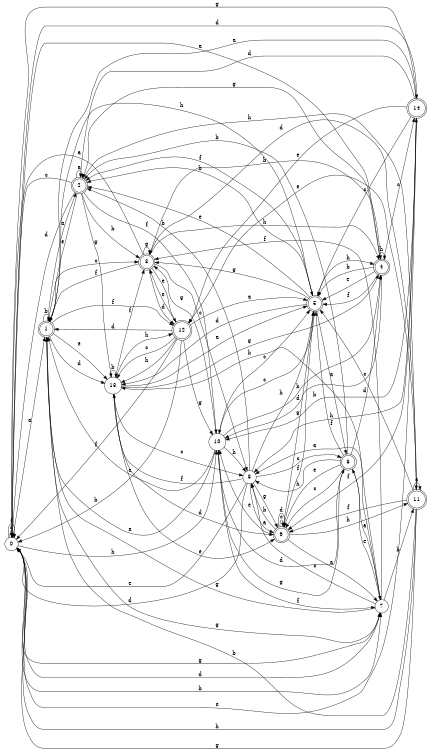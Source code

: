 digraph n12_4 {
__start0 [label="" shape="none"];

rankdir=LR;
size="8,5";

s0 [style="filled", color="black", fillcolor="white" shape="circle", label="0"];
s1 [style="rounded,filled", color="black", fillcolor="white" shape="doublecircle", label="1"];
s2 [style="rounded,filled", color="black", fillcolor="white" shape="doublecircle", label="2"];
s3 [style="rounded,filled", color="black", fillcolor="white" shape="doublecircle", label="3"];
s4 [style="rounded,filled", color="black", fillcolor="white" shape="doublecircle", label="4"];
s5 [style="rounded,filled", color="black", fillcolor="white" shape="doublecircle", label="5"];
s6 [style="rounded,filled", color="black", fillcolor="white" shape="doublecircle", label="6"];
s7 [style="filled", color="black", fillcolor="white" shape="circle", label="7"];
s8 [style="filled", color="black", fillcolor="white" shape="circle", label="8"];
s9 [style="rounded,filled", color="black", fillcolor="white" shape="doublecircle", label="9"];
s10 [style="filled", color="black", fillcolor="white" shape="circle", label="10"];
s11 [style="rounded,filled", color="black", fillcolor="white" shape="doublecircle", label="11"];
s12 [style="rounded,filled", color="black", fillcolor="white" shape="doublecircle", label="12"];
s13 [style="filled", color="black", fillcolor="white" shape="circle", label="13"];
s14 [style="rounded,filled", color="black", fillcolor="white" shape="doublecircle", label="14"];
s0 -> s1 [label="a"];
s0 -> s7 [label="b"];
s0 -> s0 [label="c"];
s0 -> s14 [label="d"];
s0 -> s14 [label="e"];
s0 -> s0 [label="f"];
s0 -> s7 [label="g"];
s0 -> s10 [label="h"];
s1 -> s2 [label="a"];
s1 -> s1 [label="b"];
s1 -> s3 [label="c"];
s1 -> s13 [label="d"];
s1 -> s13 [label="e"];
s1 -> s12 [label="f"];
s1 -> s7 [label="g"];
s1 -> s5 [label="h"];
s2 -> s2 [label="a"];
s2 -> s3 [label="b"];
s2 -> s0 [label="c"];
s2 -> s0 [label="d"];
s2 -> s1 [label="e"];
s2 -> s10 [label="f"];
s2 -> s13 [label="g"];
s2 -> s11 [label="h"];
s3 -> s0 [label="a"];
s3 -> s4 [label="b"];
s3 -> s8 [label="c"];
s3 -> s12 [label="d"];
s3 -> s12 [label="e"];
s3 -> s1 [label="f"];
s3 -> s3 [label="g"];
s3 -> s4 [label="h"];
s4 -> s0 [label="a"];
s4 -> s5 [label="b"];
s4 -> s14 [label="c"];
s4 -> s10 [label="d"];
s4 -> s5 [label="e"];
s4 -> s5 [label="f"];
s4 -> s2 [label="g"];
s4 -> s4 [label="h"];
s5 -> s6 [label="a"];
s5 -> s2 [label="b"];
s5 -> s10 [label="c"];
s5 -> s13 [label="d"];
s5 -> s2 [label="e"];
s5 -> s2 [label="f"];
s5 -> s3 [label="g"];
s5 -> s4 [label="h"];
s6 -> s7 [label="a"];
s6 -> s2 [label="b"];
s6 -> s9 [label="c"];
s6 -> s4 [label="d"];
s6 -> s9 [label="e"];
s6 -> s5 [label="f"];
s6 -> s10 [label="g"];
s6 -> s8 [label="h"];
s7 -> s8 [label="a"];
s7 -> s11 [label="b"];
s7 -> s8 [label="c"];
s7 -> s0 [label="d"];
s7 -> s6 [label="e"];
s7 -> s3 [label="f"];
s7 -> s1 [label="g"];
s7 -> s13 [label="h"];
s8 -> s9 [label="a"];
s8 -> s2 [label="b"];
s8 -> s6 [label="c"];
s8 -> s0 [label="d"];
s8 -> s0 [label="e"];
s8 -> s13 [label="f"];
s8 -> s9 [label="g"];
s8 -> s5 [label="h"];
s9 -> s7 [label="a"];
s9 -> s8 [label="b"];
s9 -> s9 [label="c"];
s9 -> s9 [label="d"];
s9 -> s10 [label="e"];
s9 -> s5 [label="f"];
s9 -> s5 [label="g"];
s9 -> s11 [label="h"];
s10 -> s1 [label="a"];
s10 -> s4 [label="b"];
s10 -> s5 [label="c"];
s10 -> s6 [label="d"];
s10 -> s1 [label="e"];
s10 -> s7 [label="f"];
s10 -> s3 [label="g"];
s10 -> s8 [label="h"];
s11 -> s11 [label="a"];
s11 -> s1 [label="b"];
s11 -> s5 [label="c"];
s11 -> s3 [label="d"];
s11 -> s12 [label="e"];
s11 -> s9 [label="f"];
s11 -> s0 [label="g"];
s11 -> s0 [label="h"];
s12 -> s5 [label="a"];
s12 -> s0 [label="b"];
s12 -> s13 [label="c"];
s12 -> s1 [label="d"];
s12 -> s3 [label="e"];
s12 -> s0 [label="f"];
s12 -> s10 [label="g"];
s12 -> s13 [label="h"];
s13 -> s5 [label="a"];
s13 -> s13 [label="b"];
s13 -> s8 [label="c"];
s13 -> s9 [label="d"];
s13 -> s9 [label="e"];
s13 -> s3 [label="f"];
s13 -> s4 [label="g"];
s13 -> s12 [label="h"];
s14 -> s1 [label="a"];
s14 -> s10 [label="b"];
s14 -> s5 [label="c"];
s14 -> s2 [label="d"];
s14 -> s12 [label="e"];
s14 -> s9 [label="f"];
s14 -> s0 [label="g"];
s14 -> s8 [label="h"];

}